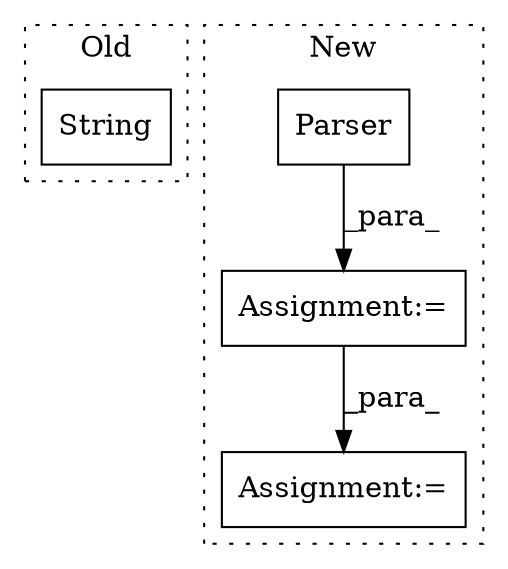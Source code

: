 digraph G {
subgraph cluster0 {
1 [label="String" a="32" s="1026,1034" l="7,1" shape="box"];
label = "Old";
style="dotted";
}
subgraph cluster1 {
2 [label="Parser" a="32" s="1373" l="8" shape="box"];
3 [label="Assignment:=" a="7" s="1372" l="1" shape="box"];
4 [label="Assignment:=" a="7" s="1423" l="1" shape="box"];
label = "New";
style="dotted";
}
2 -> 3 [label="_para_"];
3 -> 4 [label="_para_"];
}